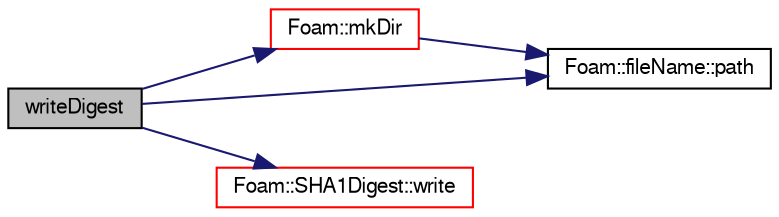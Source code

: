 digraph "writeDigest"
{
  bgcolor="transparent";
  edge [fontname="FreeSans",fontsize="10",labelfontname="FreeSans",labelfontsize="10"];
  node [fontname="FreeSans",fontsize="10",shape=record];
  rankdir="LR";
  Node1 [label="writeDigest",height=0.2,width=0.4,color="black", fillcolor="grey75", style="filled" fontcolor="black"];
  Node1 -> Node2 [color="midnightblue",fontsize="10",style="solid",fontname="FreeSans"];
  Node2 [label="Foam::mkDir",height=0.2,width=0.4,color="red",URL="$a10237.html#a2ae410f2311adf94d66451b7423fdf4e",tooltip="Make a directory and return an error if it could not be created. "];
  Node2 -> Node3 [color="midnightblue",fontsize="10",style="solid",fontname="FreeSans"];
  Node3 [label="Foam::fileName::path",height=0.2,width=0.4,color="black",URL="$a00758.html#a64f21303d7e52f52cda7be219af9ef54",tooltip="Return directory path name (part before last /) "];
  Node1 -> Node3 [color="midnightblue",fontsize="10",style="solid",fontname="FreeSans"];
  Node1 -> Node4 [color="midnightblue",fontsize="10",style="solid",fontname="FreeSans"];
  Node4 [label="Foam::SHA1Digest::write",height=0.2,width=0.4,color="red",URL="$a02221.html#a9a43bc0392f39f25d8b9446c669380f6",tooltip="Write (40-byte) text representation, optionally with &#39;_&#39; prefix. "];
}
